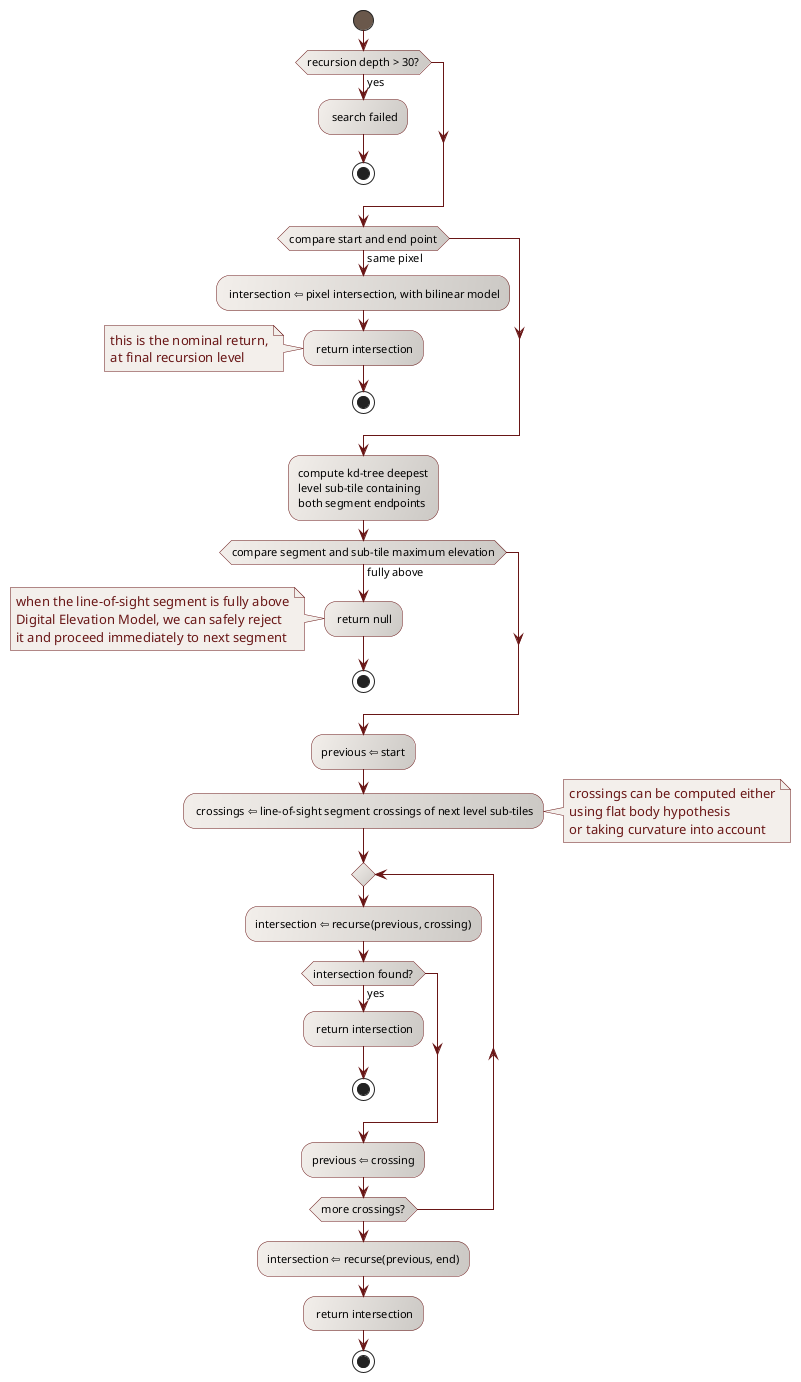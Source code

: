 ' Copyright 2013-2019 CS Systèmes d'Information
' Licensed to CS Systèmes d'Information (CS) under one or more
' contributor license agreements.  See the NOTICE file distributed with
' this work for additional information regarding copyright ownership.
' CS licenses this file to You under the Apache License, Version 2.0
' (the "License"); you may not use this file except in compliance with
' the License.  You may obtain a copy of the License at
'
'   http://www.apache.org/licenses/LICENSE-2.0
'
' Unless required by applicable law or agreed to in writing, software
' distributed under the License is distributed on an "AS IS" BASIS,
' WITHOUT WARRANTIES OR CONDITIONS OF ANY KIND, either express or implied.
' See the License for the specific language governing permissions and
' limitations under the License.

@startuml

  skinparam svek                                true
  skinparam NoteBackgroundColor                 #F3EFEB
  skinparam NoteBorderColor                     #691616
  skinparam NoteFontColor                       #691616
  skinparam ActivityStartColor                  #6A584B
  skinparam ActivityEndColor                    #6A584B
  skinparam ActivityBarColor                    #6A584B
  skinparam ActivityBorderColor                 #691616
  skinparam ActivityBackgroundColor             #F3EFEB/CCC9C5
  skinparam ActivityArrowColor                  #691616
  skinparam ActivityFontSize                    11

  start
  if (recursion depth > 30?) then (yes)
    : search failed;
    stop
  endif
  if (compare start and end point) then (same pixel)
    : intersection ⇦ pixel intersection, with bilinear model;
    : return intersection;
    note left
      this is the nominal return,
      at final recursion level
    end note
    stop
  endif
  :compute kd-tree deepest\nlevel sub-tile containing\nboth segment endpoints;
  if (compare segment and sub-tile maximum elevation) then (fully above)
    : return null;
    note left
      when the line-of-sight segment is fully above
      Digital Elevation Model, we can safely reject
      it and proceed immediately to next segment
    end note
    stop
  endif
  :previous ⇦ start;
  : crossings ⇦ line-of-sight segment crossings of next level sub-tiles;
  note right
    crossings can be computed either
    using flat body hypothesis
    or taking curvature into account
  end note
  repeat
    :intersection ⇦ recurse(previous, crossing);
    if (intersection found?) then (yes)
      : return intersection;
      stop
    endif
    :previous ⇦ crossing;
  repeat while (more crossings?)
  :intersection ⇦ recurse(previous, end);
  : return intersection;
  stop

@enduml
